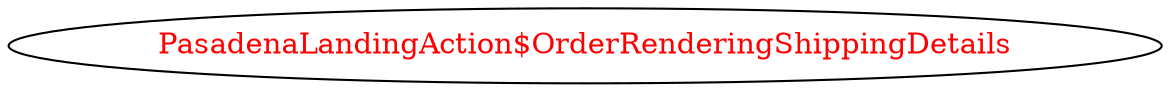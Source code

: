 digraph dependencyGraph {
 concentrate=true;
 ranksep="2.0";
 rankdir="LR"; 
 splines="ortho";
"PasadenaLandingAction$OrderRenderingShippingDetails" [fontcolor="red"];
}